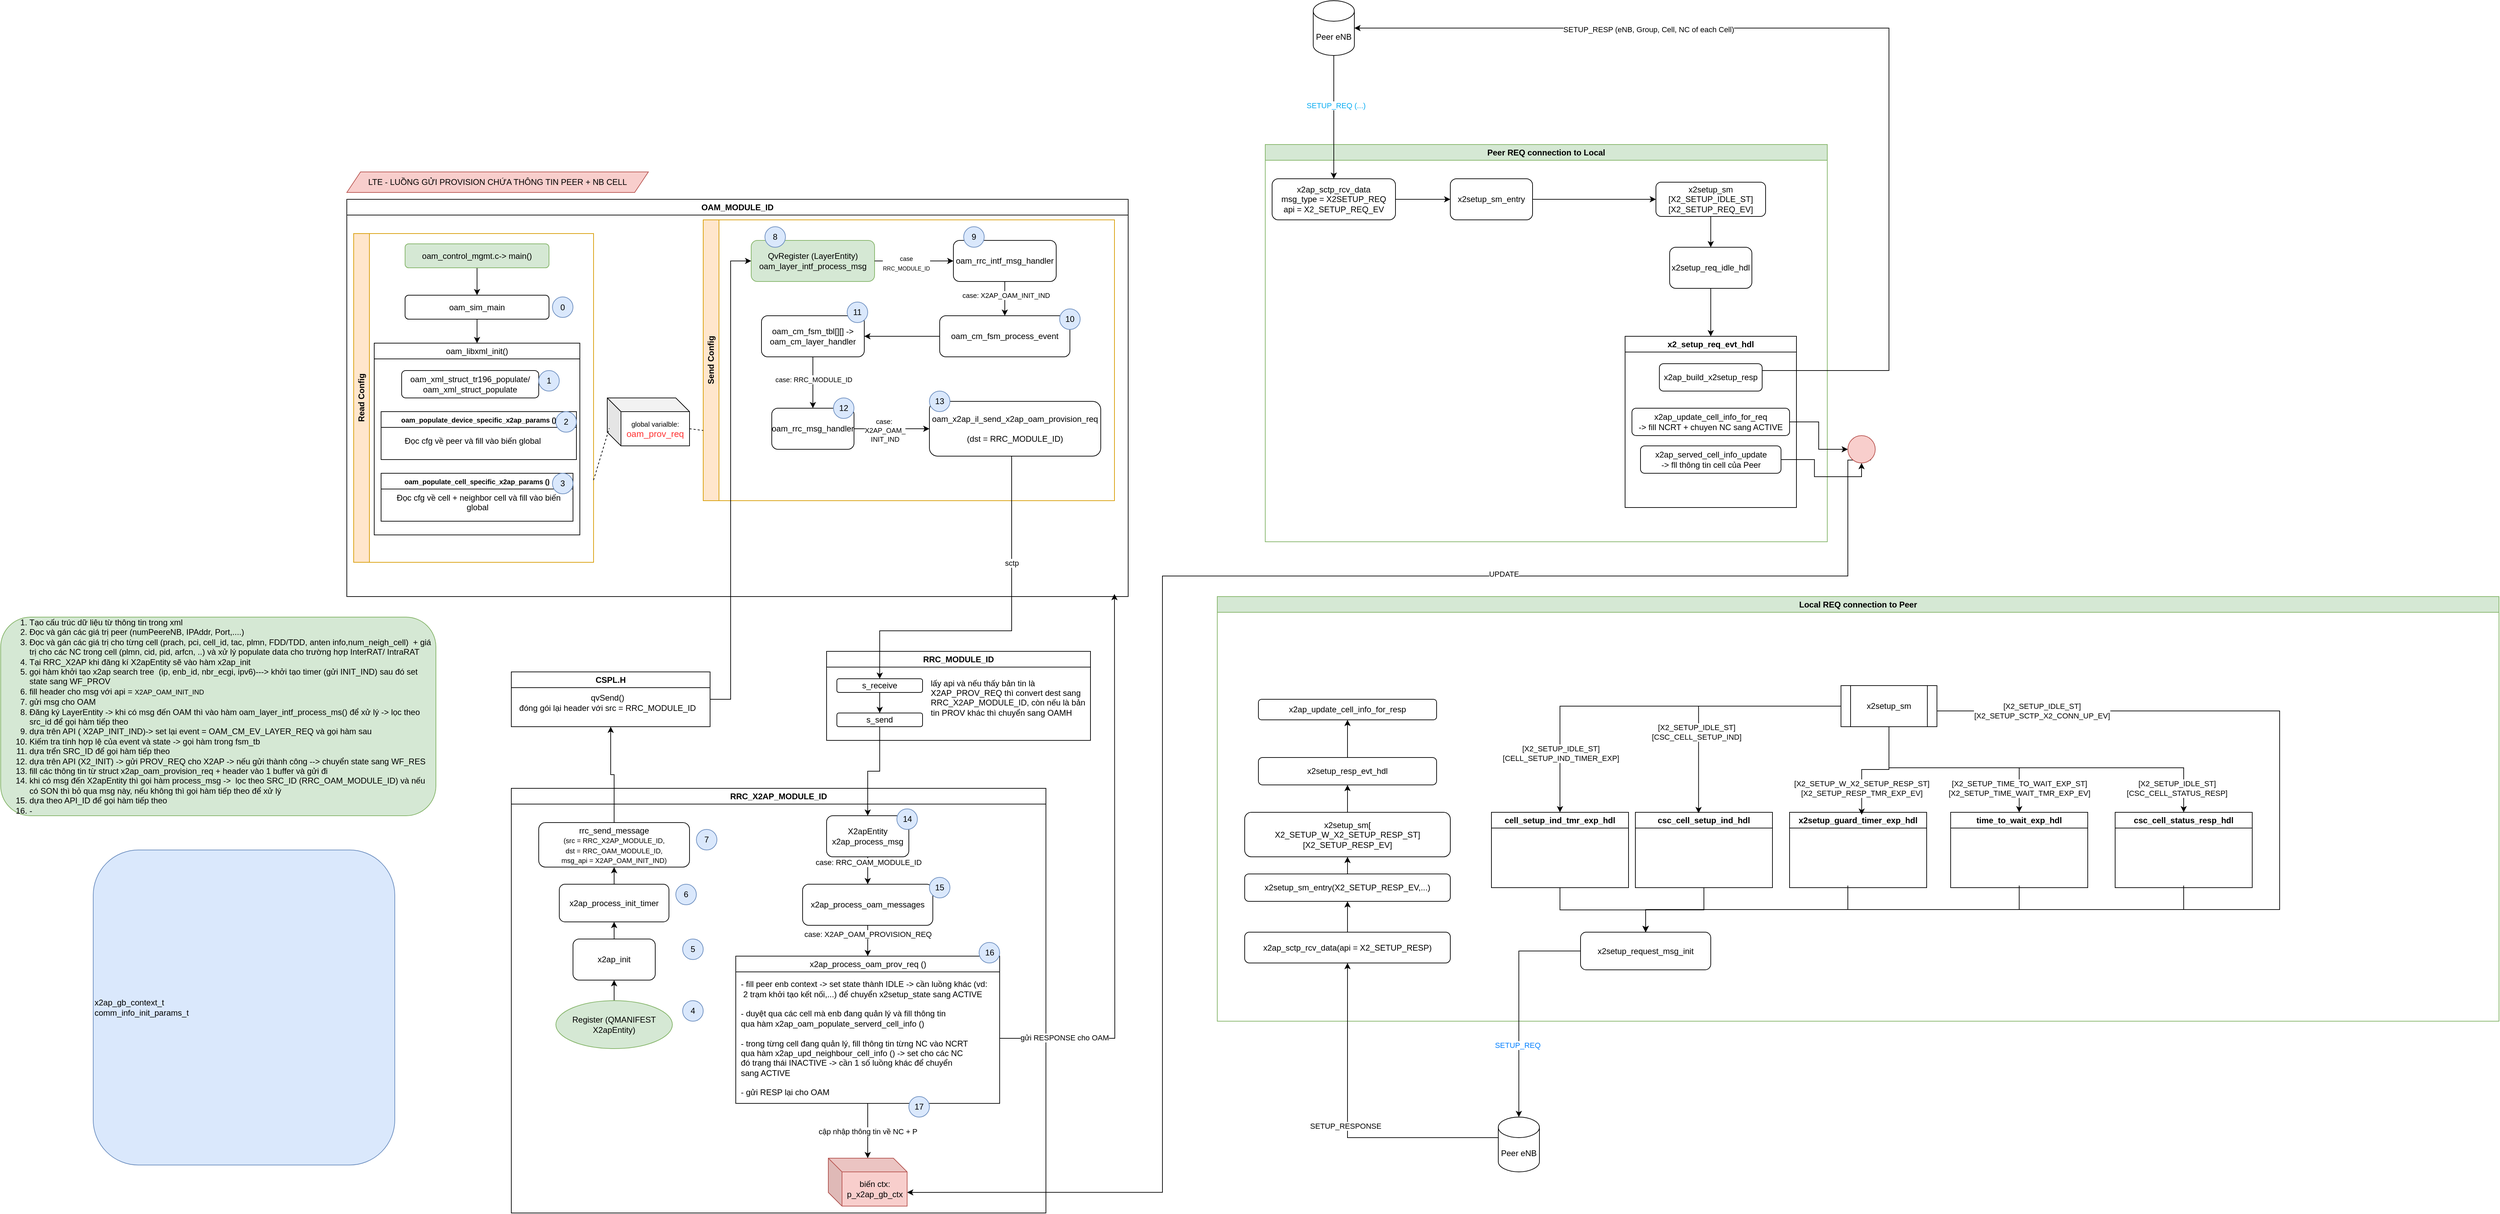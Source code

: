 <mxfile version="28.2.0" pages="2">
  <diagram name="LTE" id="iWgtHmf446mTZc4ntef-">
    <mxGraphModel dx="3190" dy="1910" grid="1" gridSize="10" guides="1" tooltips="1" connect="1" arrows="1" fold="1" page="1" pageScale="1" pageWidth="850" pageHeight="1100" math="0" shadow="0">
      <root>
        <mxCell id="0" />
        <mxCell id="1" parent="0" />
        <mxCell id="jGytHkXesSH2hj34qdEf-2" value="OAM_MODULE_ID" style="swimlane;whiteSpace=wrap;html=1;" parent="1" vertex="1">
          <mxGeometry x="-360" y="-230" width="1140" height="580" as="geometry" />
        </mxCell>
        <mxCell id="nEFYsT-crpDZ1YoU7cJc-28" value="" style="edgeStyle=orthogonalEdgeStyle;rounded=0;orthogonalLoop=1;jettySize=auto;html=1;" parent="jGytHkXesSH2hj34qdEf-2" source="jGytHkXesSH2hj34qdEf-7" target="nEFYsT-crpDZ1YoU7cJc-15" edge="1">
          <mxGeometry relative="1" as="geometry" />
        </mxCell>
        <mxCell id="nEFYsT-crpDZ1YoU7cJc-30" value="" style="edgeStyle=orthogonalEdgeStyle;rounded=0;orthogonalLoop=1;jettySize=auto;html=1;" parent="jGytHkXesSH2hj34qdEf-2" source="nEFYsT-crpDZ1YoU7cJc-15" target="nEFYsT-crpDZ1YoU7cJc-24" edge="1">
          <mxGeometry relative="1" as="geometry" />
        </mxCell>
        <mxCell id="nEFYsT-crpDZ1YoU7cJc-109" value="&lt;font style=&quot;font-size: 10px;&quot;&gt;case: RRC_MODULE_ID&lt;/font&gt;" style="edgeLabel;html=1;align=center;verticalAlign=middle;resizable=0;points=[];" parent="nEFYsT-crpDZ1YoU7cJc-30" vertex="1" connectable="0">
          <mxGeometry x="-0.12" y="1" relative="1" as="geometry">
            <mxPoint as="offset" />
          </mxGeometry>
        </mxCell>
        <mxCell id="nEFYsT-crpDZ1YoU7cJc-15" value="oam_cm_fsm_tbl[][] -&amp;gt; oam_cm_layer_handler" style="rounded=1;whiteSpace=wrap;html=1;" parent="jGytHkXesSH2hj34qdEf-2" vertex="1">
          <mxGeometry x="605" y="170" width="150" height="60" as="geometry" />
        </mxCell>
        <mxCell id="nEFYsT-crpDZ1YoU7cJc-63" value="&lt;span style=&quot;font-weight: 400;&quot;&gt;oam_libxml_init()&lt;/span&gt;" style="swimlane;whiteSpace=wrap;html=1;" parent="jGytHkXesSH2hj34qdEf-2" vertex="1">
          <mxGeometry x="40" y="210" width="300" height="280" as="geometry" />
        </mxCell>
        <mxCell id="nEFYsT-crpDZ1YoU7cJc-61" value="oam_xml_struct_tr196_populate/&lt;div&gt;oam_xml_struct_populate&lt;/div&gt;" style="rounded=1;whiteSpace=wrap;html=1;" parent="nEFYsT-crpDZ1YoU7cJc-63" vertex="1">
          <mxGeometry x="40" y="40" width="200" height="40" as="geometry" />
        </mxCell>
        <mxCell id="nEFYsT-crpDZ1YoU7cJc-68" value="&lt;font style=&quot;font-size: 10px;&quot;&gt;oam_populate_device_specific_x2ap_params ()&lt;/font&gt;" style="swimlane;whiteSpace=wrap;html=1;" parent="nEFYsT-crpDZ1YoU7cJc-63" vertex="1">
          <mxGeometry x="10" y="100" width="285" height="70" as="geometry">
            <mxRectangle x="10" y="100" width="250" height="30" as="alternateBounds" />
          </mxGeometry>
        </mxCell>
        <mxCell id="nEFYsT-crpDZ1YoU7cJc-73" value="Đọc cfg về peer và fill vào biến global&amp;nbsp;&lt;div&gt;&lt;br&gt;&lt;/div&gt;" style="text;html=1;align=center;verticalAlign=middle;resizable=0;points=[];autosize=1;strokeColor=none;fillColor=none;" parent="nEFYsT-crpDZ1YoU7cJc-68" vertex="1">
          <mxGeometry x="20" y="30" width="230" height="40" as="geometry" />
        </mxCell>
        <mxCell id="nEFYsT-crpDZ1YoU7cJc-163" value="2" style="ellipse;whiteSpace=wrap;html=1;aspect=fixed;fillColor=#dae8fc;strokeColor=#6c8ebf;" parent="nEFYsT-crpDZ1YoU7cJc-68" vertex="1">
          <mxGeometry x="255" width="30" height="30" as="geometry" />
        </mxCell>
        <mxCell id="nEFYsT-crpDZ1YoU7cJc-72" value="&lt;font style=&quot;font-size: 10px;&quot;&gt;oam_populate_cell_specific_x2ap_params ()&lt;/font&gt;" style="swimlane;whiteSpace=wrap;html=1;" parent="nEFYsT-crpDZ1YoU7cJc-63" vertex="1">
          <mxGeometry x="10" y="190" width="280" height="70" as="geometry">
            <mxRectangle x="10" y="100" width="250" height="30" as="alternateBounds" />
          </mxGeometry>
        </mxCell>
        <mxCell id="nEFYsT-crpDZ1YoU7cJc-75" value="&lt;span style=&quot;text-wrap-mode: nowrap;&quot;&gt;Đọc cfg về cell + neighbor cell và fill vào biến global&amp;nbsp;&lt;/span&gt;&lt;div style=&quot;text-wrap-mode: nowrap;&quot;&gt;&lt;br&gt;&lt;/div&gt;" style="text;html=1;align=center;verticalAlign=middle;whiteSpace=wrap;rounded=0;" parent="nEFYsT-crpDZ1YoU7cJc-72" vertex="1">
          <mxGeometry x="5" y="30" width="275" height="40" as="geometry" />
        </mxCell>
        <mxCell id="nEFYsT-crpDZ1YoU7cJc-164" value="3" style="ellipse;whiteSpace=wrap;html=1;aspect=fixed;fillColor=#dae8fc;strokeColor=#6c8ebf;" parent="nEFYsT-crpDZ1YoU7cJc-72" vertex="1">
          <mxGeometry x="250" width="30" height="30" as="geometry" />
        </mxCell>
        <mxCell id="nEFYsT-crpDZ1YoU7cJc-93" value="&lt;span style=&quot;font-size: 10px; text-wrap-mode: nowrap;&quot;&gt;global varialble:&lt;/span&gt;&lt;div&gt;&lt;span style=&quot;text-wrap-mode: nowrap;&quot;&gt;&lt;font style=&quot;font-size: 13px; color: rgb(255, 51, 51);&quot;&gt;oam_prov_req&lt;/font&gt;&lt;/span&gt;&lt;/div&gt;" style="shape=cube;whiteSpace=wrap;html=1;boundedLbl=1;backgroundOutline=1;darkOpacity=0.05;darkOpacity2=0.1;" parent="jGytHkXesSH2hj34qdEf-2" vertex="1">
          <mxGeometry x="380" y="290" width="120" height="70" as="geometry" />
        </mxCell>
        <mxCell id="nEFYsT-crpDZ1YoU7cJc-94" value="&lt;font style=&quot;color: rgb(0, 0, 0);&quot;&gt;Read Config&lt;/font&gt;" style="swimlane;horizontal=0;whiteSpace=wrap;html=1;fillColor=#ffe6cc;strokeColor=#d79b00;" parent="jGytHkXesSH2hj34qdEf-2" vertex="1">
          <mxGeometry x="10" y="50" width="350" height="480" as="geometry" />
        </mxCell>
        <mxCell id="nEFYsT-crpDZ1YoU7cJc-143" value="" style="edgeStyle=orthogonalEdgeStyle;rounded=0;orthogonalLoop=1;jettySize=auto;html=1;" parent="nEFYsT-crpDZ1YoU7cJc-94" source="nEFYsT-crpDZ1YoU7cJc-65" target="nEFYsT-crpDZ1YoU7cJc-141" edge="1">
          <mxGeometry relative="1" as="geometry" />
        </mxCell>
        <mxCell id="nEFYsT-crpDZ1YoU7cJc-65" value="oam_control_mgmt.c-&amp;gt; main()" style="rounded=1;whiteSpace=wrap;html=1;fillColor=#d5e8d4;strokeColor=#82b366;" parent="nEFYsT-crpDZ1YoU7cJc-94" vertex="1">
          <mxGeometry x="75" y="15" width="210" height="35" as="geometry" />
        </mxCell>
        <mxCell id="nEFYsT-crpDZ1YoU7cJc-141" value="oam_sim_main" style="rounded=1;whiteSpace=wrap;html=1;" parent="nEFYsT-crpDZ1YoU7cJc-94" vertex="1">
          <mxGeometry x="75" y="90" width="210" height="35" as="geometry" />
        </mxCell>
        <mxCell id="nEFYsT-crpDZ1YoU7cJc-148" value="1" style="ellipse;whiteSpace=wrap;html=1;aspect=fixed;fillColor=#dae8fc;strokeColor=#6c8ebf;" parent="nEFYsT-crpDZ1YoU7cJc-94" vertex="1">
          <mxGeometry x="270" y="200" width="30" height="30" as="geometry" />
        </mxCell>
        <mxCell id="nEFYsT-crpDZ1YoU7cJc-182" value="0" style="ellipse;whiteSpace=wrap;html=1;aspect=fixed;fillColor=#dae8fc;strokeColor=#6c8ebf;" parent="nEFYsT-crpDZ1YoU7cJc-94" vertex="1">
          <mxGeometry x="290" y="92.5" width="30" height="30" as="geometry" />
        </mxCell>
        <mxCell id="nEFYsT-crpDZ1YoU7cJc-95" value="&lt;font style=&quot;color: rgb(0, 0, 0);&quot;&gt;Send Config&lt;/font&gt;" style="swimlane;horizontal=0;whiteSpace=wrap;html=1;fillColor=#ffe6cc;strokeColor=#d79b00;" parent="jGytHkXesSH2hj34qdEf-2" vertex="1">
          <mxGeometry x="520" y="30" width="600" height="410" as="geometry" />
        </mxCell>
        <mxCell id="nEFYsT-crpDZ1YoU7cJc-16" value="oam_rrc_intf_msg_handler" style="rounded=1;whiteSpace=wrap;html=1;" parent="nEFYsT-crpDZ1YoU7cJc-95" vertex="1">
          <mxGeometry x="365" y="30" width="150" height="60" as="geometry" />
        </mxCell>
        <mxCell id="jGytHkXesSH2hj34qdEf-7" value="oam_cm_fsm_process_event" style="rounded=1;whiteSpace=wrap;html=1;" parent="nEFYsT-crpDZ1YoU7cJc-95" vertex="1">
          <mxGeometry x="345" y="140" width="190" height="60" as="geometry" />
        </mxCell>
        <mxCell id="nEFYsT-crpDZ1YoU7cJc-27" value="" style="edgeStyle=orthogonalEdgeStyle;rounded=0;orthogonalLoop=1;jettySize=auto;html=1;" parent="nEFYsT-crpDZ1YoU7cJc-95" source="nEFYsT-crpDZ1YoU7cJc-16" target="jGytHkXesSH2hj34qdEf-7" edge="1">
          <mxGeometry relative="1" as="geometry" />
        </mxCell>
        <mxCell id="nEFYsT-crpDZ1YoU7cJc-108" value="&lt;font style=&quot;font-size: 10px;&quot;&gt;case: X2AP_OAM_INIT_IND&lt;span style=&quot;background-color: light-dark(#ffffff, var(--ge-dark-color, #121212)); color: light-dark(rgb(0, 0, 0), rgb(255, 255, 255));&quot;&gt;&amp;nbsp;&lt;/span&gt;&lt;/font&gt;" style="edgeLabel;html=1;align=center;verticalAlign=middle;resizable=0;points=[];" parent="nEFYsT-crpDZ1YoU7cJc-27" vertex="1" connectable="0">
          <mxGeometry x="-0.2" y="3" relative="1" as="geometry">
            <mxPoint as="offset" />
          </mxGeometry>
        </mxCell>
        <mxCell id="jGytHkXesSH2hj34qdEf-6" value="&lt;div&gt;QvRegister (LayerEntity)&lt;/div&gt;oam_layer_intf_process_msg" style="rounded=1;whiteSpace=wrap;html=1;fillColor=#d5e8d4;strokeColor=#82b366;" parent="nEFYsT-crpDZ1YoU7cJc-95" vertex="1">
          <mxGeometry x="70" y="30" width="180" height="60" as="geometry" />
        </mxCell>
        <mxCell id="nEFYsT-crpDZ1YoU7cJc-26" value="" style="edgeStyle=orthogonalEdgeStyle;rounded=0;orthogonalLoop=1;jettySize=auto;html=1;" parent="nEFYsT-crpDZ1YoU7cJc-95" source="jGytHkXesSH2hj34qdEf-6" target="nEFYsT-crpDZ1YoU7cJc-16" edge="1">
          <mxGeometry relative="1" as="geometry" />
        </mxCell>
        <mxCell id="nEFYsT-crpDZ1YoU7cJc-107" value="&lt;font style=&quot;font-size: 9px;&quot;&gt;case&lt;/font&gt;&lt;div&gt;&lt;font style=&quot;font-size: 8px;&quot;&gt;RRC_MODULE_ID&lt;/font&gt;&lt;/div&gt;" style="edgeLabel;html=1;align=center;verticalAlign=middle;resizable=0;points=[];" parent="nEFYsT-crpDZ1YoU7cJc-26" vertex="1" connectable="0">
          <mxGeometry x="-0.2" y="-3" relative="1" as="geometry">
            <mxPoint as="offset" />
          </mxGeometry>
        </mxCell>
        <mxCell id="nEFYsT-crpDZ1YoU7cJc-24" value="oam_rrc_msg_handler" style="rounded=1;whiteSpace=wrap;html=1;" parent="nEFYsT-crpDZ1YoU7cJc-95" vertex="1">
          <mxGeometry x="100" y="275" width="120" height="60" as="geometry" />
        </mxCell>
        <mxCell id="nEFYsT-crpDZ1YoU7cJc-25" value="oam_x2ap_il_send_x2ap_oam_provision_req&lt;div&gt;&lt;br&gt;&lt;div&gt;(dst = RRC_MODULE_ID)&lt;/div&gt;&lt;/div&gt;" style="rounded=1;whiteSpace=wrap;html=1;" parent="nEFYsT-crpDZ1YoU7cJc-95" vertex="1">
          <mxGeometry x="330" y="265" width="250" height="80" as="geometry" />
        </mxCell>
        <mxCell id="nEFYsT-crpDZ1YoU7cJc-31" value="" style="edgeStyle=orthogonalEdgeStyle;rounded=0;orthogonalLoop=1;jettySize=auto;html=1;" parent="nEFYsT-crpDZ1YoU7cJc-95" source="nEFYsT-crpDZ1YoU7cJc-24" target="nEFYsT-crpDZ1YoU7cJc-25" edge="1">
          <mxGeometry relative="1" as="geometry" />
        </mxCell>
        <mxCell id="nEFYsT-crpDZ1YoU7cJc-111" value="&lt;span style=&quot;font-size: 10px;&quot;&gt;case:&amp;nbsp;&lt;/span&gt;&lt;div&gt;&lt;span style=&quot;font-size: 10px;&quot;&gt;X2AP_OAM_&lt;/span&gt;&lt;/div&gt;&lt;div&gt;&lt;span style=&quot;font-size: 10px;&quot;&gt;INIT_IND&lt;/span&gt;&lt;/div&gt;" style="edgeLabel;html=1;align=center;verticalAlign=middle;resizable=0;points=[];" parent="nEFYsT-crpDZ1YoU7cJc-31" vertex="1" connectable="0">
          <mxGeometry x="-0.182" y="-2" relative="1" as="geometry">
            <mxPoint as="offset" />
          </mxGeometry>
        </mxCell>
        <mxCell id="nEFYsT-crpDZ1YoU7cJc-173" value="9" style="ellipse;whiteSpace=wrap;html=1;aspect=fixed;fillColor=#dae8fc;strokeColor=#6c8ebf;" parent="nEFYsT-crpDZ1YoU7cJc-95" vertex="1">
          <mxGeometry x="380" y="10" width="30" height="30" as="geometry" />
        </mxCell>
        <mxCell id="nEFYsT-crpDZ1YoU7cJc-174" value="10" style="ellipse;whiteSpace=wrap;html=1;aspect=fixed;fillColor=#dae8fc;strokeColor=#6c8ebf;" parent="nEFYsT-crpDZ1YoU7cJc-95" vertex="1">
          <mxGeometry x="520" y="130" width="30" height="30" as="geometry" />
        </mxCell>
        <mxCell id="nEFYsT-crpDZ1YoU7cJc-175" value="11" style="ellipse;whiteSpace=wrap;html=1;aspect=fixed;fillColor=#dae8fc;strokeColor=#6c8ebf;" parent="nEFYsT-crpDZ1YoU7cJc-95" vertex="1">
          <mxGeometry x="210" y="120" width="30" height="30" as="geometry" />
        </mxCell>
        <mxCell id="nEFYsT-crpDZ1YoU7cJc-177" value="13" style="ellipse;whiteSpace=wrap;html=1;aspect=fixed;fillColor=#dae8fc;strokeColor=#6c8ebf;" parent="nEFYsT-crpDZ1YoU7cJc-95" vertex="1">
          <mxGeometry x="330" y="250" width="30" height="30" as="geometry" />
        </mxCell>
        <mxCell id="nEFYsT-crpDZ1YoU7cJc-96" value="" style="endArrow=none;dashed=1;html=1;rounded=0;exitX=1;exitY=0.75;exitDx=0;exitDy=0;entryX=0.024;entryY=0.633;entryDx=0;entryDy=0;entryPerimeter=0;" parent="jGytHkXesSH2hj34qdEf-2" source="nEFYsT-crpDZ1YoU7cJc-94" target="nEFYsT-crpDZ1YoU7cJc-93" edge="1">
          <mxGeometry width="50" height="50" relative="1" as="geometry">
            <mxPoint x="380" y="435" as="sourcePoint" />
            <mxPoint x="430" y="385" as="targetPoint" />
          </mxGeometry>
        </mxCell>
        <mxCell id="nEFYsT-crpDZ1YoU7cJc-97" value="" style="endArrow=none;dashed=1;html=1;rounded=0;exitX=0;exitY=0;exitDx=120;exitDy=45;exitPerimeter=0;entryX=0;entryY=0.75;entryDx=0;entryDy=0;" parent="jGytHkXesSH2hj34qdEf-2" source="nEFYsT-crpDZ1YoU7cJc-93" target="nEFYsT-crpDZ1YoU7cJc-95" edge="1">
          <mxGeometry width="50" height="50" relative="1" as="geometry">
            <mxPoint x="380" y="435" as="sourcePoint" />
            <mxPoint x="430" y="385" as="targetPoint" />
          </mxGeometry>
        </mxCell>
        <mxCell id="nEFYsT-crpDZ1YoU7cJc-145" style="edgeStyle=orthogonalEdgeStyle;rounded=0;orthogonalLoop=1;jettySize=auto;html=1;entryX=0.5;entryY=0;entryDx=0;entryDy=0;" parent="jGytHkXesSH2hj34qdEf-2" source="nEFYsT-crpDZ1YoU7cJc-141" target="nEFYsT-crpDZ1YoU7cJc-63" edge="1">
          <mxGeometry relative="1" as="geometry" />
        </mxCell>
        <mxCell id="jGytHkXesSH2hj34qdEf-3" value="RRC_X2AP_MODULE_ID" style="swimlane;whiteSpace=wrap;html=1;" parent="1" vertex="1">
          <mxGeometry x="-120" y="630" width="780" height="620" as="geometry" />
        </mxCell>
        <mxCell id="nEFYsT-crpDZ1YoU7cJc-43" value="" style="edgeStyle=orthogonalEdgeStyle;rounded=0;orthogonalLoop=1;jettySize=auto;html=1;" parent="jGytHkXesSH2hj34qdEf-3" source="nEFYsT-crpDZ1YoU7cJc-4" target="nEFYsT-crpDZ1YoU7cJc-6" edge="1">
          <mxGeometry relative="1" as="geometry" />
        </mxCell>
        <mxCell id="nEFYsT-crpDZ1YoU7cJc-4" value="x2ap_process_init_timer" style="rounded=1;whiteSpace=wrap;html=1;" parent="jGytHkXesSH2hj34qdEf-3" vertex="1">
          <mxGeometry x="70" y="140" width="160" height="55" as="geometry" />
        </mxCell>
        <mxCell id="nEFYsT-crpDZ1YoU7cJc-42" value="" style="edgeStyle=orthogonalEdgeStyle;rounded=0;orthogonalLoop=1;jettySize=auto;html=1;" parent="jGytHkXesSH2hj34qdEf-3" source="nEFYsT-crpDZ1YoU7cJc-3" target="nEFYsT-crpDZ1YoU7cJc-4" edge="1">
          <mxGeometry relative="1" as="geometry" />
        </mxCell>
        <mxCell id="nEFYsT-crpDZ1YoU7cJc-3" value="x2ap_init" style="rounded=1;whiteSpace=wrap;html=1;" parent="jGytHkXesSH2hj34qdEf-3" vertex="1">
          <mxGeometry x="90" y="220" width="120" height="60" as="geometry" />
        </mxCell>
        <mxCell id="nEFYsT-crpDZ1YoU7cJc-6" value="rrc_send_message&lt;div&gt;&lt;font style=&quot;font-size: 10px;&quot;&gt;(src = RRC_X2AP_MODULE_ID,&lt;/font&gt;&lt;/div&gt;&lt;div&gt;&lt;font style=&quot;font-size: 10px;&quot;&gt;&amp;nbsp;dst = RRC_OAM_MODULE_ID,&amp;nbsp;&lt;/font&gt;&lt;/div&gt;&lt;div&gt;&lt;font style=&quot;font-size: 10px;&quot;&gt;msg_api = X2AP_OAM_INIT_IND)&lt;/font&gt;&lt;/div&gt;" style="rounded=1;whiteSpace=wrap;html=1;" parent="jGytHkXesSH2hj34qdEf-3" vertex="1">
          <mxGeometry x="40" y="50" width="220" height="65" as="geometry" />
        </mxCell>
        <mxCell id="nEFYsT-crpDZ1YoU7cJc-84" value="" style="edgeStyle=orthogonalEdgeStyle;rounded=0;orthogonalLoop=1;jettySize=auto;html=1;" parent="jGytHkXesSH2hj34qdEf-3" source="nEFYsT-crpDZ1YoU7cJc-12" target="nEFYsT-crpDZ1YoU7cJc-11" edge="1">
          <mxGeometry relative="1" as="geometry" />
        </mxCell>
        <mxCell id="7GoscIbdtp-0AamT8vIT-3" value="case: RRC_OAM_MODULE_ID" style="edgeLabel;html=1;align=center;verticalAlign=middle;resizable=0;points=[];" parent="nEFYsT-crpDZ1YoU7cJc-84" vertex="1" connectable="0">
          <mxGeometry x="-0.619" y="1" relative="1" as="geometry">
            <mxPoint as="offset" />
          </mxGeometry>
        </mxCell>
        <mxCell id="nEFYsT-crpDZ1YoU7cJc-12" value="&lt;div&gt;X2apEntity&lt;/div&gt;x2ap_process_msg" style="rounded=1;whiteSpace=wrap;html=1;" parent="jGytHkXesSH2hj34qdEf-3" vertex="1">
          <mxGeometry x="460" y="40" width="120" height="60" as="geometry" />
        </mxCell>
        <mxCell id="nEFYsT-crpDZ1YoU7cJc-85" style="edgeStyle=orthogonalEdgeStyle;rounded=0;orthogonalLoop=1;jettySize=auto;html=1;entryX=0.5;entryY=0;entryDx=0;entryDy=0;" parent="jGytHkXesSH2hj34qdEf-3" source="nEFYsT-crpDZ1YoU7cJc-11" target="nEFYsT-crpDZ1YoU7cJc-83" edge="1">
          <mxGeometry relative="1" as="geometry" />
        </mxCell>
        <mxCell id="7GoscIbdtp-0AamT8vIT-4" value="case: X2AP_OAM_PROVISION_REQ" style="edgeLabel;html=1;align=center;verticalAlign=middle;resizable=0;points=[];" parent="nEFYsT-crpDZ1YoU7cJc-85" vertex="1" connectable="0">
          <mxGeometry x="-0.429" relative="1" as="geometry">
            <mxPoint as="offset" />
          </mxGeometry>
        </mxCell>
        <mxCell id="nEFYsT-crpDZ1YoU7cJc-11" value="x2ap_process_oam_messages" style="rounded=1;whiteSpace=wrap;html=1;" parent="jGytHkXesSH2hj34qdEf-3" vertex="1">
          <mxGeometry x="425" y="140" width="190" height="60" as="geometry" />
        </mxCell>
        <mxCell id="nEFYsT-crpDZ1YoU7cJc-103" value="" style="edgeStyle=orthogonalEdgeStyle;rounded=0;orthogonalLoop=1;jettySize=auto;html=1;" parent="jGytHkXesSH2hj34qdEf-3" source="nEFYsT-crpDZ1YoU7cJc-83" target="nEFYsT-crpDZ1YoU7cJc-101" edge="1">
          <mxGeometry relative="1" as="geometry" />
        </mxCell>
        <mxCell id="4SOa410NmmghQBkVjJKv-9" value="cập nhập thông tin về NC + P" style="edgeLabel;html=1;align=center;verticalAlign=middle;resizable=0;points=[];" parent="nEFYsT-crpDZ1YoU7cJc-103" vertex="1" connectable="0">
          <mxGeometry x="0.027" relative="1" as="geometry">
            <mxPoint as="offset" />
          </mxGeometry>
        </mxCell>
        <mxCell id="nEFYsT-crpDZ1YoU7cJc-83" value="&lt;span style=&quot;font-weight: 400;&quot;&gt;x2ap_process_oam_prov_req ()&lt;/span&gt;" style="swimlane;whiteSpace=wrap;html=1;" parent="jGytHkXesSH2hj34qdEf-3" vertex="1">
          <mxGeometry x="327.5" y="245" width="385" height="215" as="geometry" />
        </mxCell>
        <mxCell id="7GoscIbdtp-0AamT8vIT-5" style="edgeStyle=orthogonalEdgeStyle;rounded=0;orthogonalLoop=1;jettySize=auto;html=1;" parent="nEFYsT-crpDZ1YoU7cJc-83" source="nEFYsT-crpDZ1YoU7cJc-88" edge="1">
          <mxGeometry relative="1" as="geometry">
            <mxPoint x="552.5" y="-528.704" as="targetPoint" />
          </mxGeometry>
        </mxCell>
        <mxCell id="7GoscIbdtp-0AamT8vIT-7" value="gửi RESPONSE cho OAM" style="edgeLabel;html=1;align=center;verticalAlign=middle;resizable=0;points=[];" parent="7GoscIbdtp-0AamT8vIT-5" vertex="1" connectable="0">
          <mxGeometry x="-0.768" y="1" relative="1" as="geometry">
            <mxPoint as="offset" />
          </mxGeometry>
        </mxCell>
        <mxCell id="nEFYsT-crpDZ1YoU7cJc-88" value="- fill peer enb context -&amp;gt; set state thành IDLE -&amp;gt; cần luồng&amp;nbsp;&lt;span style=&quot;background-color: transparent; color: light-dark(rgb(0, 0, 0), rgb(255, 255, 255));&quot;&gt;khác (vd:&lt;/span&gt;&lt;div&gt;&lt;span style=&quot;background-color: transparent; color: light-dark(rgb(0, 0, 0), rgb(255, 255, 255));&quot;&gt;&amp;nbsp;2 trạm khởi tạo kết nối,...) để&amp;nbsp;&lt;/span&gt;&lt;span style=&quot;background-color: transparent; color: light-dark(rgb(0, 0, 0), rgb(255, 255, 255));&quot;&gt;chuyển x2setup_state sang ACTIVE&lt;/span&gt;&lt;div&gt;&lt;div&gt;&lt;br&gt;- duyệt qua các cell mà enb đang quản lý&amp;nbsp;và fill thông tin&lt;br&gt;qua hàm x2ap_oam_populate_serverd_cell_info ()&lt;br&gt;&lt;br&gt;- trong từng cell đang quản lý, fill thông tin từng NC vào NCRT&amp;nbsp;&lt;br&gt;qua hàm&amp;nbsp;x2ap_upd_neighbour_cell_info () -&amp;gt; set cho các NC&lt;div&gt;&lt;span style=&quot;background-color: transparent; color: light-dark(rgb(0, 0, 0), rgb(255, 255, 255));&quot;&gt;đó trạng thái INACTIVE -&amp;gt; cần 1 số luồng khác để chuyển&amp;nbsp;&lt;/span&gt;&lt;div&gt;sang ACTIVE&lt;/div&gt;&lt;/div&gt;&lt;/div&gt;&lt;/div&gt;&lt;/div&gt;&lt;div&gt;&lt;br&gt;&lt;/div&gt;&lt;div&gt;- gửi RESP lại cho OAM&lt;/div&gt;" style="text;align=left;verticalAlign=middle;resizable=0;points=[];autosize=1;strokeColor=none;fillColor=none;html=1;" parent="nEFYsT-crpDZ1YoU7cJc-83" vertex="1">
          <mxGeometry x="5" y="25" width="380" height="190" as="geometry" />
        </mxCell>
        <mxCell id="nEFYsT-crpDZ1YoU7cJc-180" value="16" style="ellipse;whiteSpace=wrap;html=1;aspect=fixed;fillColor=#dae8fc;strokeColor=#6c8ebf;" parent="nEFYsT-crpDZ1YoU7cJc-83" vertex="1">
          <mxGeometry x="355" y="-20" width="30" height="30" as="geometry" />
        </mxCell>
        <mxCell id="nEFYsT-crpDZ1YoU7cJc-100" value="" style="edgeStyle=orthogonalEdgeStyle;rounded=0;orthogonalLoop=1;jettySize=auto;html=1;" parent="jGytHkXesSH2hj34qdEf-3" source="nEFYsT-crpDZ1YoU7cJc-99" target="nEFYsT-crpDZ1YoU7cJc-3" edge="1">
          <mxGeometry relative="1" as="geometry" />
        </mxCell>
        <mxCell id="nEFYsT-crpDZ1YoU7cJc-99" value="Register (QMANIFEST X2apEntity)" style="ellipse;whiteSpace=wrap;html=1;fillColor=#d5e8d4;strokeColor=#82b366;" parent="jGytHkXesSH2hj34qdEf-3" vertex="1">
          <mxGeometry x="65" y="310" width="170" height="70" as="geometry" />
        </mxCell>
        <mxCell id="nEFYsT-crpDZ1YoU7cJc-101" value="biến ctx: p_x2ap_gb_ctx" style="shape=cube;whiteSpace=wrap;html=1;boundedLbl=1;backgroundOutline=1;darkOpacity=0.05;darkOpacity2=0.1;fillColor=#f8cecc;strokeColor=#b85450;" parent="jGytHkXesSH2hj34qdEf-3" vertex="1">
          <mxGeometry x="462.5" y="540" width="115" height="70" as="geometry" />
        </mxCell>
        <mxCell id="nEFYsT-crpDZ1YoU7cJc-178" value="14" style="ellipse;whiteSpace=wrap;html=1;aspect=fixed;fillColor=#dae8fc;strokeColor=#6c8ebf;" parent="jGytHkXesSH2hj34qdEf-3" vertex="1">
          <mxGeometry x="562.5" y="30" width="30" height="30" as="geometry" />
        </mxCell>
        <mxCell id="nEFYsT-crpDZ1YoU7cJc-179" value="15" style="ellipse;whiteSpace=wrap;html=1;aspect=fixed;fillColor=#dae8fc;strokeColor=#6c8ebf;" parent="jGytHkXesSH2hj34qdEf-3" vertex="1">
          <mxGeometry x="610" y="130" width="30" height="30" as="geometry" />
        </mxCell>
        <mxCell id="nEFYsT-crpDZ1YoU7cJc-181" value="17" style="ellipse;whiteSpace=wrap;html=1;aspect=fixed;fillColor=#dae8fc;strokeColor=#6c8ebf;" parent="jGytHkXesSH2hj34qdEf-3" vertex="1">
          <mxGeometry x="580" y="450" width="30" height="30" as="geometry" />
        </mxCell>
        <mxCell id="NYHd2ZrHECOrhbtWjlzU-33" style="edgeStyle=orthogonalEdgeStyle;rounded=0;orthogonalLoop=1;jettySize=auto;html=1;entryX=0;entryY=0;entryDx=115;entryDy=45;entryPerimeter=0;exitX=0.843;exitY=0.892;exitDx=0;exitDy=0;exitPerimeter=0;" edge="1" parent="jGytHkXesSH2hj34qdEf-3" source="NYHd2ZrHECOrhbtWjlzU-29">
          <mxGeometry relative="1" as="geometry">
            <mxPoint x="1950.0" y="-490.001" as="sourcePoint" />
            <mxPoint x="577.5" y="589.94" as="targetPoint" />
            <Array as="points">
              <mxPoint x="1950" y="-479" />
              <mxPoint x="1950" y="-310" />
              <mxPoint x="950" y="-310" />
              <mxPoint x="950" y="590" />
            </Array>
          </mxGeometry>
        </mxCell>
        <mxCell id="NYHd2ZrHECOrhbtWjlzU-35" value="UPDATE" style="edgeLabel;html=1;align=center;verticalAlign=middle;resizable=0;points=[];" vertex="1" connectable="0" parent="NYHd2ZrHECOrhbtWjlzU-33">
          <mxGeometry x="-0.43" y="-3" relative="1" as="geometry">
            <mxPoint as="offset" />
          </mxGeometry>
        </mxCell>
        <mxCell id="nEFYsT-crpDZ1YoU7cJc-2" value="RRC_MODULE_ID" style="swimlane;whiteSpace=wrap;html=1;" parent="1" vertex="1">
          <mxGeometry x="340" y="430" width="385" height="130" as="geometry" />
        </mxCell>
        <mxCell id="nEFYsT-crpDZ1YoU7cJc-33" value="" style="edgeStyle=orthogonalEdgeStyle;rounded=0;orthogonalLoop=1;jettySize=auto;html=1;" parent="nEFYsT-crpDZ1YoU7cJc-2" source="nEFYsT-crpDZ1YoU7cJc-8" target="nEFYsT-crpDZ1YoU7cJc-10" edge="1">
          <mxGeometry relative="1" as="geometry" />
        </mxCell>
        <mxCell id="nEFYsT-crpDZ1YoU7cJc-8" value="s_receive" style="rounded=1;whiteSpace=wrap;html=1;" parent="nEFYsT-crpDZ1YoU7cJc-2" vertex="1">
          <mxGeometry x="15" y="40" width="125" height="20" as="geometry" />
        </mxCell>
        <mxCell id="nEFYsT-crpDZ1YoU7cJc-10" value="s_send" style="rounded=1;whiteSpace=wrap;html=1;" parent="nEFYsT-crpDZ1YoU7cJc-2" vertex="1">
          <mxGeometry x="15" y="90" width="125" height="20" as="geometry" />
        </mxCell>
        <mxCell id="nEFYsT-crpDZ1YoU7cJc-38" value="lấy api và nếu thấy bản tin là X2AP_PROV_REQ thì convert dest sang RRC_X2AP_MODULE_ID, còn nếu là bản tin PROV khác thì chuyển sang OAMH&lt;div&gt;&lt;br&gt;&lt;/div&gt;" style="text;html=1;align=left;verticalAlign=middle;whiteSpace=wrap;rounded=0;" parent="nEFYsT-crpDZ1YoU7cJc-2" vertex="1">
          <mxGeometry x="150" y="60" width="235" height="30" as="geometry" />
        </mxCell>
        <mxCell id="nEFYsT-crpDZ1YoU7cJc-34" style="edgeStyle=orthogonalEdgeStyle;rounded=0;orthogonalLoop=1;jettySize=auto;html=1;" parent="1" source="nEFYsT-crpDZ1YoU7cJc-10" target="nEFYsT-crpDZ1YoU7cJc-12" edge="1">
          <mxGeometry relative="1" as="geometry" />
        </mxCell>
        <mxCell id="nEFYsT-crpDZ1YoU7cJc-78" style="edgeStyle=orthogonalEdgeStyle;rounded=0;orthogonalLoop=1;jettySize=auto;html=1;entryX=0;entryY=0.5;entryDx=0;entryDy=0;" parent="1" source="nEFYsT-crpDZ1YoU7cJc-76" target="jGytHkXesSH2hj34qdEf-6" edge="1">
          <mxGeometry relative="1" as="geometry" />
        </mxCell>
        <mxCell id="nEFYsT-crpDZ1YoU7cJc-76" value="CSPL.H" style="swimlane;whiteSpace=wrap;html=1;" parent="1" vertex="1">
          <mxGeometry x="-120" y="460" width="290" height="80" as="geometry" />
        </mxCell>
        <mxCell id="nEFYsT-crpDZ1YoU7cJc-106" value="qvSend()&lt;div&gt;đóng gói lại header với src = RRC_MODULE_ID&lt;/div&gt;" style="text;html=1;align=center;verticalAlign=middle;resizable=0;points=[];autosize=1;strokeColor=none;fillColor=none;" parent="nEFYsT-crpDZ1YoU7cJc-76" vertex="1">
          <mxGeometry y="25" width="280" height="40" as="geometry" />
        </mxCell>
        <mxCell id="nEFYsT-crpDZ1YoU7cJc-77" style="edgeStyle=orthogonalEdgeStyle;rounded=0;orthogonalLoop=1;jettySize=auto;html=1;entryX=0.5;entryY=1;entryDx=0;entryDy=0;" parent="1" source="nEFYsT-crpDZ1YoU7cJc-6" target="nEFYsT-crpDZ1YoU7cJc-76" edge="1">
          <mxGeometry relative="1" as="geometry" />
        </mxCell>
        <mxCell id="nEFYsT-crpDZ1YoU7cJc-80" value="LTE - LUỒNG GỬI PROVISION CHỨA THÔNG TIN PEER + NB CELL" style="shape=parallelogram;perimeter=parallelogramPerimeter;whiteSpace=wrap;html=1;fixedSize=1;fillColor=#f8cecc;strokeColor=#b85450;" parent="1" vertex="1">
          <mxGeometry x="-360" y="-270" width="440" height="30" as="geometry" />
        </mxCell>
        <mxCell id="nEFYsT-crpDZ1YoU7cJc-110" style="edgeStyle=orthogonalEdgeStyle;rounded=0;orthogonalLoop=1;jettySize=auto;html=1;entryX=0.5;entryY=0;entryDx=0;entryDy=0;" parent="1" source="nEFYsT-crpDZ1YoU7cJc-25" target="nEFYsT-crpDZ1YoU7cJc-8" edge="1">
          <mxGeometry relative="1" as="geometry">
            <Array as="points">
              <mxPoint x="610" y="400" />
              <mxPoint x="418" y="400" />
            </Array>
          </mxGeometry>
        </mxCell>
        <mxCell id="nEFYsT-crpDZ1YoU7cJc-112" value="sctp" style="edgeLabel;html=1;align=center;verticalAlign=middle;resizable=0;points=[];" parent="nEFYsT-crpDZ1YoU7cJc-110" vertex="1" connectable="0">
          <mxGeometry x="-0.399" relative="1" as="geometry">
            <mxPoint as="offset" />
          </mxGeometry>
        </mxCell>
        <mxCell id="nEFYsT-crpDZ1YoU7cJc-161" value="&lt;div style=&quot;line-height: 130%;&quot;&gt;&lt;ol style=&quot;line-height: 120%;&quot;&gt;&lt;li&gt;Tạo cấu trúc dữ liệu từ thông tin trong xml&lt;/li&gt;&lt;li&gt;Đọc và gán các giá trị peer (numPeereNB, IPAddr, Port,....)&lt;/li&gt;&lt;li&gt;Đọc và gán các giá trị cho từng cell (prach, pci, cell_id, tac, plmn, FDD/TDD, anten info,&lt;span style=&quot;background-color: transparent; color: light-dark(rgb(0, 0, 0), rgb(255, 255, 255));&quot;&gt;num_neigh_cell)&amp;nbsp; + giá trị cho các NC trong cell (plmn, cid, pid, arfcn, ..) và xử lý populate data cho trường hợp InterRAT/ IntraRAT&amp;nbsp;&lt;/span&gt;&lt;/li&gt;&lt;li&gt;Tại RRC_X2AP khi đăng kí X2apEntity sẽ vào hàm x2ap_init&lt;/li&gt;&lt;li&gt;gọi hàm khởi tạo x2ap search tree&amp;nbsp; (ip, enb_id, nbr_ecgi, ipv6)---&amp;gt; khởi tạo timer (gửi INIT_IND) sau đó set state sang WF_PROV&lt;/li&gt;&lt;li&gt;fill header cho msg với api =&amp;nbsp;&lt;span style=&quot;font-size: 10px; text-align: center;&quot;&gt;X2AP_OAM_INIT_IND&lt;/span&gt;&lt;/li&gt;&lt;li&gt;gửi msg cho OAM&lt;/li&gt;&lt;li&gt;Đăng ký LayerEntity -&amp;gt; khi có msg đến OAM thì vào hàm&amp;nbsp;&lt;span style=&quot;text-align: center;&quot;&gt;oam_layer_intf_process_ms() để xử lý -&amp;gt; lọc theo src_id để gọi hàm tiếp theo&lt;/span&gt;&lt;/li&gt;&lt;li&gt;dựa trên API ( X2AP_INIT_IND)-&amp;gt; set lại event = OAM_CM_EV_LAYER_REQ và gọi hàm sau&amp;nbsp;&lt;/li&gt;&lt;li&gt;Kiếm tra tính hợp lệ của event và state -&amp;gt; gọi hàm trong fsm_tb&lt;/li&gt;&lt;li&gt;dựa trển SRC_ID để gọi hàm tiếp theo&lt;/li&gt;&lt;li&gt;dựa trên API (X2_INIT) -&amp;gt; gửi PROV_REQ cho X2AP -&amp;gt; nếu gửi thành công --&amp;gt; chuyển state sang WF_RES&lt;/li&gt;&lt;li&gt;fill các thông tin từ struct x2ap_oam_provision_req + header vào 1 buffer và gửi đi&lt;/li&gt;&lt;li&gt;khi có msg đến X2apEntity thì gọi hàm process_msg -&amp;gt;&amp;nbsp; lọc theo SRC_ID (RRC_OAM_MODULE_ID) và nếu có SON thì bỏ qua msg này, nếu không thì gọi hàm tiếp theo để xử lý&lt;/li&gt;&lt;li&gt;dựa theo API_ID để gọi hàm tiếp theo&lt;/li&gt;&lt;li&gt;-&lt;/li&gt;&lt;/ol&gt;&lt;div&gt;&lt;/div&gt;&lt;/div&gt;" style="rounded=1;whiteSpace=wrap;html=1;align=left;fillColor=#d5e8d4;strokeColor=#82b366;" parent="1" vertex="1">
          <mxGeometry x="-865" y="380" width="635" height="290" as="geometry" />
        </mxCell>
        <mxCell id="nEFYsT-crpDZ1YoU7cJc-168" value="4" style="ellipse;whiteSpace=wrap;html=1;aspect=fixed;fillColor=#dae8fc;strokeColor=#6c8ebf;" parent="1" vertex="1">
          <mxGeometry x="130" y="940" width="30" height="30" as="geometry" />
        </mxCell>
        <mxCell id="nEFYsT-crpDZ1YoU7cJc-169" value="5" style="ellipse;whiteSpace=wrap;html=1;aspect=fixed;fillColor=#dae8fc;strokeColor=#6c8ebf;" parent="1" vertex="1">
          <mxGeometry x="130" y="850" width="30" height="30" as="geometry" />
        </mxCell>
        <mxCell id="nEFYsT-crpDZ1YoU7cJc-170" value="6" style="ellipse;whiteSpace=wrap;html=1;aspect=fixed;fillColor=#dae8fc;strokeColor=#6c8ebf;" parent="1" vertex="1">
          <mxGeometry x="120" y="770" width="30" height="30" as="geometry" />
        </mxCell>
        <mxCell id="nEFYsT-crpDZ1YoU7cJc-171" value="7" style="ellipse;whiteSpace=wrap;html=1;aspect=fixed;fillColor=#dae8fc;strokeColor=#6c8ebf;" parent="1" vertex="1">
          <mxGeometry x="150" y="690" width="30" height="30" as="geometry" />
        </mxCell>
        <mxCell id="nEFYsT-crpDZ1YoU7cJc-172" value="8" style="ellipse;whiteSpace=wrap;html=1;aspect=fixed;fillColor=#dae8fc;strokeColor=#6c8ebf;" parent="1" vertex="1">
          <mxGeometry x="250" y="-190" width="30" height="30" as="geometry" />
        </mxCell>
        <mxCell id="nEFYsT-crpDZ1YoU7cJc-176" value="12" style="ellipse;whiteSpace=wrap;html=1;aspect=fixed;fillColor=#dae8fc;strokeColor=#6c8ebf;" parent="1" vertex="1">
          <mxGeometry x="350" y="60" width="30" height="30" as="geometry" />
        </mxCell>
        <mxCell id="7GoscIbdtp-0AamT8vIT-2" value="x2ap_gb_context_t&lt;div&gt;comm_info_init_params_t&lt;/div&gt;" style="rounded=1;whiteSpace=wrap;html=1;fillColor=#dae8fc;strokeColor=#6c8ebf;align=left;" parent="1" vertex="1">
          <mxGeometry x="-730" y="720" width="440" height="460" as="geometry" />
        </mxCell>
        <mxCell id="4SOa410NmmghQBkVjJKv-3" value="Local REQ connection to Peer" style="swimlane;whiteSpace=wrap;html=1;fillColor=#d5e8d4;strokeColor=#82b366;" parent="1" vertex="1">
          <mxGeometry x="910" y="350" width="1870" height="620" as="geometry" />
        </mxCell>
        <mxCell id="NYHd2ZrHECOrhbtWjlzU-39" value="&lt;span style=&quot;font-size: 12px;&quot;&gt;x2setup_request_msg_init&lt;/span&gt;" style="rounded=1;whiteSpace=wrap;html=1;" vertex="1" parent="4SOa410NmmghQBkVjJKv-3">
          <mxGeometry x="530" y="490" width="190" height="55" as="geometry" />
        </mxCell>
        <mxCell id="NYHd2ZrHECOrhbtWjlzU-40" value="&lt;span style=&quot;font-size: 12px;&quot;&gt;x2ap_update_cell_info_for_resp&lt;/span&gt;" style="rounded=1;whiteSpace=wrap;html=1;" vertex="1" parent="4SOa410NmmghQBkVjJKv-3">
          <mxGeometry x="60" y="150" width="260" height="30" as="geometry" />
        </mxCell>
        <mxCell id="NYHd2ZrHECOrhbtWjlzU-52" value="" style="edgeStyle=orthogonalEdgeStyle;rounded=0;orthogonalLoop=1;jettySize=auto;html=1;" edge="1" parent="4SOa410NmmghQBkVjJKv-3" source="NYHd2ZrHECOrhbtWjlzU-41" target="NYHd2ZrHECOrhbtWjlzU-40">
          <mxGeometry relative="1" as="geometry" />
        </mxCell>
        <mxCell id="NYHd2ZrHECOrhbtWjlzU-41" value="&lt;span style=&quot;font-size: 12px;&quot;&gt;x2setup_resp_evt_hdl&lt;/span&gt;" style="rounded=1;whiteSpace=wrap;html=1;" vertex="1" parent="4SOa410NmmghQBkVjJKv-3">
          <mxGeometry x="60" y="235" width="260" height="40" as="geometry" />
        </mxCell>
        <mxCell id="NYHd2ZrHECOrhbtWjlzU-51" value="" style="edgeStyle=orthogonalEdgeStyle;rounded=0;orthogonalLoop=1;jettySize=auto;html=1;" edge="1" parent="4SOa410NmmghQBkVjJKv-3" source="NYHd2ZrHECOrhbtWjlzU-43" target="NYHd2ZrHECOrhbtWjlzU-41">
          <mxGeometry relative="1" as="geometry" />
        </mxCell>
        <mxCell id="NYHd2ZrHECOrhbtWjlzU-43" value="&lt;div&gt;&lt;span style=&quot;font-size: 12px;&quot;&gt;x2setup_sm[&lt;/span&gt;&lt;/div&gt;&lt;div&gt;&lt;span style=&quot;font-size: 12px;&quot;&gt;X2_SETUP_W_X2_SETUP_RESP_ST][X2_SETUP_RESP_EV]&lt;/span&gt;&lt;/div&gt;" style="rounded=1;whiteSpace=wrap;html=1;" vertex="1" parent="4SOa410NmmghQBkVjJKv-3">
          <mxGeometry x="40" y="315" width="300" height="65" as="geometry" />
        </mxCell>
        <mxCell id="NYHd2ZrHECOrhbtWjlzU-50" value="" style="edgeStyle=orthogonalEdgeStyle;rounded=0;orthogonalLoop=1;jettySize=auto;html=1;" edge="1" parent="4SOa410NmmghQBkVjJKv-3" source="NYHd2ZrHECOrhbtWjlzU-44" target="NYHd2ZrHECOrhbtWjlzU-43">
          <mxGeometry relative="1" as="geometry" />
        </mxCell>
        <mxCell id="NYHd2ZrHECOrhbtWjlzU-44" value="&lt;span style=&quot;font-size: 12px;&quot;&gt;x2setup_sm_entry(X2_SETUP_RESP_EV,...)&lt;/span&gt;" style="rounded=1;whiteSpace=wrap;html=1;" vertex="1" parent="4SOa410NmmghQBkVjJKv-3">
          <mxGeometry x="40" y="405" width="300" height="40" as="geometry" />
        </mxCell>
        <mxCell id="NYHd2ZrHECOrhbtWjlzU-49" value="" style="edgeStyle=orthogonalEdgeStyle;rounded=0;orthogonalLoop=1;jettySize=auto;html=1;" edge="1" parent="4SOa410NmmghQBkVjJKv-3" source="NYHd2ZrHECOrhbtWjlzU-46" target="NYHd2ZrHECOrhbtWjlzU-44">
          <mxGeometry relative="1" as="geometry" />
        </mxCell>
        <mxCell id="NYHd2ZrHECOrhbtWjlzU-46" value="&lt;span style=&quot;font-size: 12px;&quot;&gt;x2ap_sctp_rcv_data(api = X2_SETUP_RESP)&lt;/span&gt;" style="rounded=1;whiteSpace=wrap;html=1;" vertex="1" parent="4SOa410NmmghQBkVjJKv-3">
          <mxGeometry x="40" y="490" width="300" height="45" as="geometry" />
        </mxCell>
        <mxCell id="NYHd2ZrHECOrhbtWjlzU-80" style="edgeStyle=orthogonalEdgeStyle;rounded=0;orthogonalLoop=1;jettySize=auto;html=1;" edge="1" parent="4SOa410NmmghQBkVjJKv-3" source="NYHd2ZrHECOrhbtWjlzU-62" target="NYHd2ZrHECOrhbtWjlzU-39">
          <mxGeometry relative="1" as="geometry" />
        </mxCell>
        <mxCell id="NYHd2ZrHECOrhbtWjlzU-62" value="cell_setup_ind_tmr_exp_hdl" style="swimlane;whiteSpace=wrap;html=1;" vertex="1" parent="4SOa410NmmghQBkVjJKv-3">
          <mxGeometry x="400" y="315" width="200" height="110" as="geometry" />
        </mxCell>
        <mxCell id="NYHd2ZrHECOrhbtWjlzU-83" style="edgeStyle=orthogonalEdgeStyle;rounded=0;orthogonalLoop=1;jettySize=auto;html=1;" edge="1" parent="4SOa410NmmghQBkVjJKv-3">
          <mxGeometry relative="1" as="geometry">
            <mxPoint x="1170" y="422" as="sourcePoint" />
            <mxPoint x="625" y="490" as="targetPoint" />
            <Array as="points">
              <mxPoint x="1170" y="457" />
              <mxPoint x="625" y="457" />
            </Array>
          </mxGeometry>
        </mxCell>
        <mxCell id="NYHd2ZrHECOrhbtWjlzU-78" value="time_to_wait_exp_hdl" style="swimlane;whiteSpace=wrap;html=1;" vertex="1" parent="4SOa410NmmghQBkVjJKv-3">
          <mxGeometry x="1070" y="315" width="200" height="110" as="geometry" />
        </mxCell>
        <mxCell id="NYHd2ZrHECOrhbtWjlzU-82" style="edgeStyle=orthogonalEdgeStyle;rounded=0;orthogonalLoop=1;jettySize=auto;html=1;" edge="1" parent="4SOa410NmmghQBkVjJKv-3">
          <mxGeometry relative="1" as="geometry">
            <mxPoint x="920" y="422" as="sourcePoint" />
            <mxPoint x="625" y="490" as="targetPoint" />
            <Array as="points">
              <mxPoint x="920" y="457" />
              <mxPoint x="625" y="457" />
            </Array>
          </mxGeometry>
        </mxCell>
        <mxCell id="NYHd2ZrHECOrhbtWjlzU-77" value="x2setup_guard_timer_exp_hdl" style="swimlane;whiteSpace=wrap;html=1;" vertex="1" parent="4SOa410NmmghQBkVjJKv-3">
          <mxGeometry x="835" y="315" width="200" height="110" as="geometry" />
        </mxCell>
        <mxCell id="NYHd2ZrHECOrhbtWjlzU-81" style="edgeStyle=orthogonalEdgeStyle;rounded=0;orthogonalLoop=1;jettySize=auto;html=1;entryX=0.5;entryY=0;entryDx=0;entryDy=0;" edge="1" parent="4SOa410NmmghQBkVjJKv-3" source="NYHd2ZrHECOrhbtWjlzU-75" target="NYHd2ZrHECOrhbtWjlzU-39">
          <mxGeometry relative="1" as="geometry" />
        </mxCell>
        <mxCell id="NYHd2ZrHECOrhbtWjlzU-75" value="csc_cell_setup_ind_hdl" style="swimlane;whiteSpace=wrap;html=1;" vertex="1" parent="4SOa410NmmghQBkVjJKv-3">
          <mxGeometry x="610" y="315" width="200" height="110" as="geometry" />
        </mxCell>
        <mxCell id="NYHd2ZrHECOrhbtWjlzU-84" style="edgeStyle=orthogonalEdgeStyle;rounded=0;orthogonalLoop=1;jettySize=auto;html=1;entryX=0.5;entryY=0;entryDx=0;entryDy=0;" edge="1" parent="4SOa410NmmghQBkVjJKv-3" target="NYHd2ZrHECOrhbtWjlzU-39">
          <mxGeometry relative="1" as="geometry">
            <mxPoint x="1410" y="422" as="sourcePoint" />
            <mxPoint x="625" y="487" as="targetPoint" />
            <Array as="points">
              <mxPoint x="1410" y="457" />
              <mxPoint x="625" y="457" />
            </Array>
          </mxGeometry>
        </mxCell>
        <mxCell id="NYHd2ZrHECOrhbtWjlzU-76" value="csc_cell_status_resp_hdl" style="swimlane;whiteSpace=wrap;html=1;" vertex="1" parent="4SOa410NmmghQBkVjJKv-3">
          <mxGeometry x="1310" y="315" width="200" height="110" as="geometry" />
        </mxCell>
        <mxCell id="NYHd2ZrHECOrhbtWjlzU-87" style="edgeStyle=orthogonalEdgeStyle;rounded=0;orthogonalLoop=1;jettySize=auto;html=1;exitX=1;exitY=0.5;exitDx=0;exitDy=0;" edge="1" parent="4SOa410NmmghQBkVjJKv-3">
          <mxGeometry relative="1" as="geometry">
            <mxPoint x="995" y="167" as="sourcePoint" />
            <mxPoint x="625" y="490" as="targetPoint" />
            <Array as="points">
              <mxPoint x="1550" y="167" />
              <mxPoint x="1550" y="457" />
              <mxPoint x="625" y="457" />
            </Array>
          </mxGeometry>
        </mxCell>
        <mxCell id="NYHd2ZrHECOrhbtWjlzU-89" value="[X2_SETUP_IDLE_ST]&lt;div&gt;[X2_SETUP_SCTP_X2_CONN_UP_EV]&lt;/div&gt;" style="edgeLabel;html=1;align=center;verticalAlign=middle;resizable=0;points=[];" vertex="1" connectable="0" parent="NYHd2ZrHECOrhbtWjlzU-87">
          <mxGeometry x="-0.812" relative="1" as="geometry">
            <mxPoint x="38" as="offset" />
          </mxGeometry>
        </mxCell>
        <mxCell id="NYHd2ZrHECOrhbtWjlzU-90" style="edgeStyle=orthogonalEdgeStyle;rounded=0;orthogonalLoop=1;jettySize=auto;html=1;entryX=0.5;entryY=0;entryDx=0;entryDy=0;" edge="1" parent="4SOa410NmmghQBkVjJKv-3" source="NYHd2ZrHECOrhbtWjlzU-86" target="NYHd2ZrHECOrhbtWjlzU-62">
          <mxGeometry relative="1" as="geometry" />
        </mxCell>
        <mxCell id="NYHd2ZrHECOrhbtWjlzU-95" value="[X2_SETUP_IDLE_ST]&lt;div&gt;[CELL_SETUP_IND_TIMER_EXP]&lt;/div&gt;" style="edgeLabel;html=1;align=center;verticalAlign=middle;resizable=0;points=[];" vertex="1" connectable="0" parent="NYHd2ZrHECOrhbtWjlzU-90">
          <mxGeometry x="0.694" y="1" relative="1" as="geometry">
            <mxPoint as="offset" />
          </mxGeometry>
        </mxCell>
        <mxCell id="NYHd2ZrHECOrhbtWjlzU-94" style="edgeStyle=orthogonalEdgeStyle;rounded=0;orthogonalLoop=1;jettySize=auto;html=1;entryX=0.5;entryY=0;entryDx=0;entryDy=0;" edge="1" parent="4SOa410NmmghQBkVjJKv-3" source="NYHd2ZrHECOrhbtWjlzU-86" target="NYHd2ZrHECOrhbtWjlzU-76">
          <mxGeometry relative="1" as="geometry">
            <Array as="points">
              <mxPoint x="980" y="250" />
              <mxPoint x="1410" y="250" />
            </Array>
          </mxGeometry>
        </mxCell>
        <mxCell id="NYHd2ZrHECOrhbtWjlzU-103" value="[X2_SETUP_IDLE_ST]&lt;div&gt;[CSC_CELL_STATUS_RESP]&lt;/div&gt;" style="edgeLabel;html=1;align=center;verticalAlign=middle;resizable=0;points=[];" vertex="1" connectable="0" parent="NYHd2ZrHECOrhbtWjlzU-94">
          <mxGeometry x="0.852" y="-1" relative="1" as="geometry">
            <mxPoint x="-9" y="6" as="offset" />
          </mxGeometry>
        </mxCell>
        <mxCell id="NYHd2ZrHECOrhbtWjlzU-101" style="edgeStyle=orthogonalEdgeStyle;rounded=0;orthogonalLoop=1;jettySize=auto;html=1;entryX=0.5;entryY=0;entryDx=0;entryDy=0;" edge="1" parent="4SOa410NmmghQBkVjJKv-3" source="NYHd2ZrHECOrhbtWjlzU-86" target="NYHd2ZrHECOrhbtWjlzU-78">
          <mxGeometry relative="1" as="geometry">
            <Array as="points">
              <mxPoint x="980" y="250" />
              <mxPoint x="1170" y="250" />
            </Array>
          </mxGeometry>
        </mxCell>
        <mxCell id="NYHd2ZrHECOrhbtWjlzU-102" value="[X2_SETUP_TIME_TO_WAIT_EXP_ST]&lt;div&gt;[X2_SETUP_TIME_WAIT_TMR_EXP_EV]&lt;/div&gt;" style="edgeLabel;html=1;align=center;verticalAlign=middle;resizable=0;points=[];" vertex="1" connectable="0" parent="NYHd2ZrHECOrhbtWjlzU-101">
          <mxGeometry x="0.721" y="1" relative="1" as="geometry">
            <mxPoint x="-1" y="9" as="offset" />
          </mxGeometry>
        </mxCell>
        <mxCell id="NYHd2ZrHECOrhbtWjlzU-86" value="x2setup_sm" style="shape=process;whiteSpace=wrap;html=1;backgroundOutline=1;" vertex="1" parent="4SOa410NmmghQBkVjJKv-3">
          <mxGeometry x="910" y="130" width="140" height="60" as="geometry" />
        </mxCell>
        <mxCell id="NYHd2ZrHECOrhbtWjlzU-91" style="edgeStyle=orthogonalEdgeStyle;rounded=0;orthogonalLoop=1;jettySize=auto;html=1;entryX=0.461;entryY=0.011;entryDx=0;entryDy=0;entryPerimeter=0;" edge="1" parent="4SOa410NmmghQBkVjJKv-3" source="NYHd2ZrHECOrhbtWjlzU-86" target="NYHd2ZrHECOrhbtWjlzU-75">
          <mxGeometry relative="1" as="geometry" />
        </mxCell>
        <mxCell id="NYHd2ZrHECOrhbtWjlzU-97" value="[X2_SETUP_IDLE_ST]&lt;div&gt;[CSC_CELL_SETUP_IND]&lt;/div&gt;" style="edgeLabel;html=1;align=center;verticalAlign=middle;resizable=0;points=[];" vertex="1" connectable="0" parent="NYHd2ZrHECOrhbtWjlzU-91">
          <mxGeometry x="0.351" y="-3" relative="1" as="geometry">
            <mxPoint as="offset" />
          </mxGeometry>
        </mxCell>
        <mxCell id="NYHd2ZrHECOrhbtWjlzU-92" style="edgeStyle=orthogonalEdgeStyle;rounded=0;orthogonalLoop=1;jettySize=auto;html=1;entryX=0.526;entryY=0.032;entryDx=0;entryDy=0;entryPerimeter=0;" edge="1" parent="4SOa410NmmghQBkVjJKv-3" source="NYHd2ZrHECOrhbtWjlzU-86" target="NYHd2ZrHECOrhbtWjlzU-77">
          <mxGeometry relative="1" as="geometry" />
        </mxCell>
        <mxCell id="NYHd2ZrHECOrhbtWjlzU-99" value="[X2_SETUP_W_X2_SETUP_RESP_ST]&lt;div&gt;[X2_SETUP_RESP_TMR_EXP_EV]&lt;/div&gt;" style="edgeLabel;html=1;align=center;verticalAlign=middle;resizable=0;points=[];" vertex="1" connectable="0" parent="NYHd2ZrHECOrhbtWjlzU-92">
          <mxGeometry x="0.74" y="1" relative="1" as="geometry">
            <mxPoint x="-1" y="-17" as="offset" />
          </mxGeometry>
        </mxCell>
        <mxCell id="NYHd2ZrHECOrhbtWjlzU-1" value="Peer REQ connection to Local" style="swimlane;whiteSpace=wrap;html=1;fillColor=#d5e8d4;strokeColor=#82b366;" vertex="1" parent="1">
          <mxGeometry x="980" y="-310" width="820" height="580" as="geometry" />
        </mxCell>
        <mxCell id="NYHd2ZrHECOrhbtWjlzU-12" value="" style="edgeStyle=orthogonalEdgeStyle;rounded=0;orthogonalLoop=1;jettySize=auto;html=1;" edge="1" parent="NYHd2ZrHECOrhbtWjlzU-1" source="NYHd2ZrHECOrhbtWjlzU-6" target="NYHd2ZrHECOrhbtWjlzU-7">
          <mxGeometry relative="1" as="geometry" />
        </mxCell>
        <mxCell id="NYHd2ZrHECOrhbtWjlzU-6" value="&lt;span style=&quot;font-size: 12px;&quot;&gt;x2ap_sctp_rcv_data&lt;/span&gt;&lt;div&gt;&lt;span style=&quot;font-size: 12px;&quot;&gt;msg_type = X2SETUP_REQ&lt;/span&gt;&lt;/div&gt;&lt;div&gt;api =&amp;nbsp;&lt;span style=&quot;background-color: transparent; color: light-dark(rgb(0, 0, 0), rgb(255, 255, 255));&quot;&gt;X2_SETUP_REQ_EV&lt;/span&gt;&lt;/div&gt;" style="rounded=1;whiteSpace=wrap;html=1;" vertex="1" parent="NYHd2ZrHECOrhbtWjlzU-1">
          <mxGeometry x="10" y="50" width="180" height="60" as="geometry" />
        </mxCell>
        <mxCell id="NYHd2ZrHECOrhbtWjlzU-13" value="" style="edgeStyle=orthogonalEdgeStyle;rounded=0;orthogonalLoop=1;jettySize=auto;html=1;" edge="1" parent="NYHd2ZrHECOrhbtWjlzU-1" source="NYHd2ZrHECOrhbtWjlzU-7" target="NYHd2ZrHECOrhbtWjlzU-8">
          <mxGeometry relative="1" as="geometry" />
        </mxCell>
        <mxCell id="NYHd2ZrHECOrhbtWjlzU-7" value="&lt;span style=&quot;font-size: 12px;&quot;&gt;x2setup_sm_entry&lt;/span&gt;" style="rounded=1;whiteSpace=wrap;html=1;" vertex="1" parent="NYHd2ZrHECOrhbtWjlzU-1">
          <mxGeometry x="270" y="50" width="120" height="60" as="geometry" />
        </mxCell>
        <mxCell id="NYHd2ZrHECOrhbtWjlzU-14" value="" style="edgeStyle=orthogonalEdgeStyle;rounded=0;orthogonalLoop=1;jettySize=auto;html=1;" edge="1" parent="NYHd2ZrHECOrhbtWjlzU-1" source="NYHd2ZrHECOrhbtWjlzU-8" target="NYHd2ZrHECOrhbtWjlzU-9">
          <mxGeometry relative="1" as="geometry" />
        </mxCell>
        <mxCell id="NYHd2ZrHECOrhbtWjlzU-8" value="&lt;span style=&quot;font-size: 12px;&quot;&gt;x2setup_sm&lt;/span&gt;&lt;div&gt;&lt;span style=&quot;font-size: 12px;&quot;&gt;[X2_SETUP_IDLE_ST][X2_SETUP_REQ_EV]&lt;/span&gt;&lt;/div&gt;" style="rounded=1;whiteSpace=wrap;html=1;" vertex="1" parent="NYHd2ZrHECOrhbtWjlzU-1">
          <mxGeometry x="570" y="55" width="160" height="50" as="geometry" />
        </mxCell>
        <mxCell id="NYHd2ZrHECOrhbtWjlzU-18" style="edgeStyle=orthogonalEdgeStyle;rounded=0;orthogonalLoop=1;jettySize=auto;html=1;entryX=0.5;entryY=0;entryDx=0;entryDy=0;" edge="1" parent="NYHd2ZrHECOrhbtWjlzU-1" source="NYHd2ZrHECOrhbtWjlzU-9" target="NYHd2ZrHECOrhbtWjlzU-15">
          <mxGeometry relative="1" as="geometry" />
        </mxCell>
        <mxCell id="NYHd2ZrHECOrhbtWjlzU-9" value="&lt;span style=&quot;font-size: 12px;&quot;&gt;x2setup_req_idle_hdl&lt;/span&gt;" style="rounded=1;whiteSpace=wrap;html=1;" vertex="1" parent="NYHd2ZrHECOrhbtWjlzU-1">
          <mxGeometry x="590" y="150" width="120" height="60" as="geometry" />
        </mxCell>
        <mxCell id="NYHd2ZrHECOrhbtWjlzU-15" value="x2_setup_req_evt_hdl" style="swimlane;whiteSpace=wrap;html=1;startSize=23;" vertex="1" parent="NYHd2ZrHECOrhbtWjlzU-1">
          <mxGeometry x="525" y="280" width="250" height="250" as="geometry" />
        </mxCell>
        <mxCell id="NYHd2ZrHECOrhbtWjlzU-20" value="&lt;span style=&quot;font-size: 12px;&quot;&gt;x2ap_build_x2setup_resp&lt;/span&gt;" style="rounded=1;whiteSpace=wrap;html=1;" vertex="1" parent="NYHd2ZrHECOrhbtWjlzU-15">
          <mxGeometry x="50" y="40" width="150" height="40" as="geometry" />
        </mxCell>
        <mxCell id="NYHd2ZrHECOrhbtWjlzU-27" value="x2ap_update_cell_info_for_req&lt;div&gt;-&amp;gt; fill NCRT + chuyen NC sang ACTIVE&lt;/div&gt;" style="rounded=1;whiteSpace=wrap;html=1;" vertex="1" parent="NYHd2ZrHECOrhbtWjlzU-15">
          <mxGeometry x="10" y="105" width="230" height="40" as="geometry" />
        </mxCell>
        <mxCell id="NYHd2ZrHECOrhbtWjlzU-28" value="&lt;span style=&quot;font-size: 12px;&quot;&gt;x2ap_served_cell_info_update&lt;/span&gt;&lt;div&gt;&lt;span style=&quot;font-size: 12px;&quot;&gt;-&amp;gt; fll thông tin cell của Peer&lt;/span&gt;&lt;/div&gt;" style="rounded=1;whiteSpace=wrap;html=1;" vertex="1" parent="NYHd2ZrHECOrhbtWjlzU-15">
          <mxGeometry x="22.5" y="160" width="205" height="40" as="geometry" />
        </mxCell>
        <mxCell id="NYHd2ZrHECOrhbtWjlzU-22" style="edgeStyle=orthogonalEdgeStyle;rounded=0;orthogonalLoop=1;jettySize=auto;html=1;" edge="1" parent="1" source="NYHd2ZrHECOrhbtWjlzU-5" target="NYHd2ZrHECOrhbtWjlzU-6">
          <mxGeometry relative="1" as="geometry" />
        </mxCell>
        <mxCell id="NYHd2ZrHECOrhbtWjlzU-34" value="SETUP_REQ (...)" style="edgeLabel;html=1;align=center;verticalAlign=middle;resizable=0;points=[];fontColor=light-dark(#07acf2, #ededed);" vertex="1" connectable="0" parent="NYHd2ZrHECOrhbtWjlzU-22">
          <mxGeometry x="-0.189" y="3" relative="1" as="geometry">
            <mxPoint as="offset" />
          </mxGeometry>
        </mxCell>
        <mxCell id="NYHd2ZrHECOrhbtWjlzU-5" value="Peer eNB" style="shape=cylinder3;whiteSpace=wrap;html=1;boundedLbl=1;backgroundOutline=1;size=15;" vertex="1" parent="1">
          <mxGeometry x="1050" y="-520" width="60" height="80" as="geometry" />
        </mxCell>
        <mxCell id="NYHd2ZrHECOrhbtWjlzU-23" style="edgeStyle=orthogonalEdgeStyle;rounded=0;orthogonalLoop=1;jettySize=auto;html=1;entryX=1;entryY=0.5;entryDx=0;entryDy=0;entryPerimeter=0;" edge="1" parent="1" source="NYHd2ZrHECOrhbtWjlzU-20" target="NYHd2ZrHECOrhbtWjlzU-5">
          <mxGeometry relative="1" as="geometry">
            <Array as="points">
              <mxPoint x="1890" y="20" />
              <mxPoint x="1890" y="-480" />
            </Array>
          </mxGeometry>
        </mxCell>
        <mxCell id="NYHd2ZrHECOrhbtWjlzU-24" value="SETUP_RESP (eNB, Group, Cell, NC of each Cell)" style="edgeLabel;html=1;align=center;verticalAlign=middle;resizable=0;points=[];" vertex="1" connectable="0" parent="NYHd2ZrHECOrhbtWjlzU-23">
          <mxGeometry x="0.415" y="2" relative="1" as="geometry">
            <mxPoint as="offset" />
          </mxGeometry>
        </mxCell>
        <mxCell id="NYHd2ZrHECOrhbtWjlzU-29" value="" style="ellipse;whiteSpace=wrap;html=1;aspect=fixed;fillColor=#f8cecc;strokeColor=#b85450;" vertex="1" parent="1">
          <mxGeometry x="1830" y="115" width="40" height="40" as="geometry" />
        </mxCell>
        <mxCell id="NYHd2ZrHECOrhbtWjlzU-30" style="edgeStyle=orthogonalEdgeStyle;rounded=0;orthogonalLoop=1;jettySize=auto;html=1;entryX=0;entryY=0.5;entryDx=0;entryDy=0;" edge="1" parent="1" source="NYHd2ZrHECOrhbtWjlzU-27" target="NYHd2ZrHECOrhbtWjlzU-29">
          <mxGeometry relative="1" as="geometry" />
        </mxCell>
        <mxCell id="NYHd2ZrHECOrhbtWjlzU-32" style="edgeStyle=orthogonalEdgeStyle;rounded=0;orthogonalLoop=1;jettySize=auto;html=1;entryX=0.5;entryY=1;entryDx=0;entryDy=0;" edge="1" parent="1" source="NYHd2ZrHECOrhbtWjlzU-28" target="NYHd2ZrHECOrhbtWjlzU-29">
          <mxGeometry relative="1" as="geometry" />
        </mxCell>
        <mxCell id="NYHd2ZrHECOrhbtWjlzU-47" style="edgeStyle=orthogonalEdgeStyle;rounded=0;orthogonalLoop=1;jettySize=auto;html=1;entryX=0.5;entryY=1;entryDx=0;entryDy=0;" edge="1" parent="1" source="NYHd2ZrHECOrhbtWjlzU-36" target="NYHd2ZrHECOrhbtWjlzU-46">
          <mxGeometry relative="1" as="geometry">
            <Array as="points">
              <mxPoint x="1100" y="1140" />
            </Array>
          </mxGeometry>
        </mxCell>
        <mxCell id="NYHd2ZrHECOrhbtWjlzU-53" value="SETUP_RESPONSE" style="edgeLabel;html=1;align=center;verticalAlign=middle;resizable=0;points=[];" vertex="1" connectable="0" parent="NYHd2ZrHECOrhbtWjlzU-47">
          <mxGeometry x="-0.0" y="3" relative="1" as="geometry">
            <mxPoint as="offset" />
          </mxGeometry>
        </mxCell>
        <mxCell id="NYHd2ZrHECOrhbtWjlzU-36" value="Peer eNB" style="shape=cylinder3;whiteSpace=wrap;html=1;boundedLbl=1;backgroundOutline=1;size=15;" vertex="1" parent="1">
          <mxGeometry x="1320" y="1110" width="60" height="80" as="geometry" />
        </mxCell>
        <mxCell id="NYHd2ZrHECOrhbtWjlzU-54" style="edgeStyle=orthogonalEdgeStyle;rounded=0;orthogonalLoop=1;jettySize=auto;html=1;" edge="1" parent="1" source="NYHd2ZrHECOrhbtWjlzU-39" target="NYHd2ZrHECOrhbtWjlzU-36">
          <mxGeometry relative="1" as="geometry" />
        </mxCell>
        <mxCell id="NYHd2ZrHECOrhbtWjlzU-55" value="&lt;font style=&quot;&quot;&gt;SETUP_REQ&lt;/font&gt;" style="edgeLabel;html=1;align=center;verticalAlign=middle;resizable=0;points=[];fontColor=#007FFF;" vertex="1" connectable="0" parent="NYHd2ZrHECOrhbtWjlzU-54">
          <mxGeometry x="0.368" y="-2" relative="1" as="geometry">
            <mxPoint as="offset" />
          </mxGeometry>
        </mxCell>
      </root>
    </mxGraphModel>
  </diagram>
  <diagram id="iK-zFaJnKlHpPGUMkbT-" name="NR">
    <mxGraphModel dx="1639" dy="891" grid="1" gridSize="10" guides="1" tooltips="1" connect="1" arrows="1" fold="1" page="1" pageScale="1" pageWidth="850" pageHeight="1100" math="0" shadow="0">
      <root>
        <mxCell id="0" />
        <mxCell id="1" parent="0" />
      </root>
    </mxGraphModel>
  </diagram>
</mxfile>
